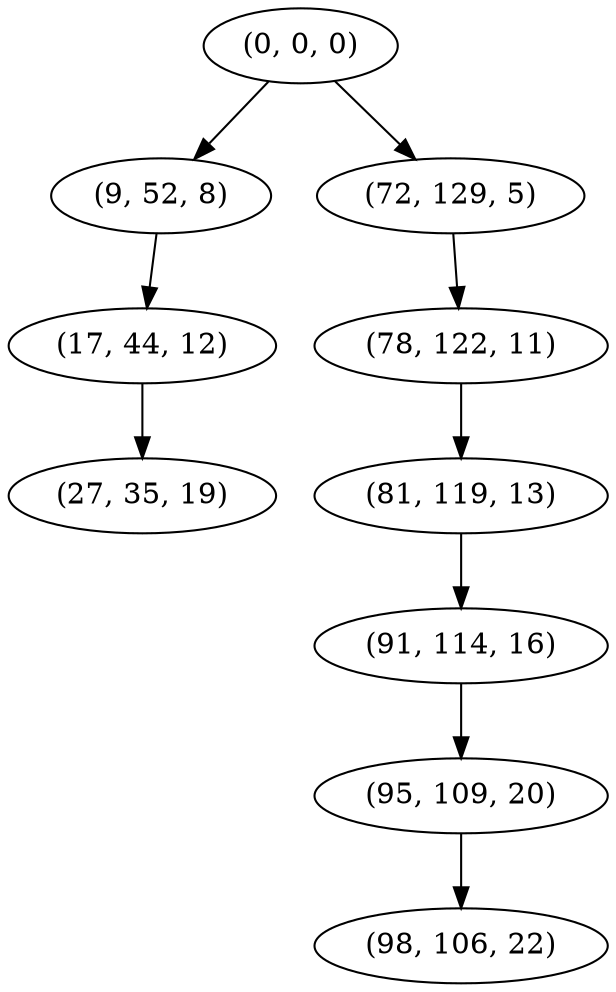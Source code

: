 digraph tree {
    "(0, 0, 0)";
    "(9, 52, 8)";
    "(17, 44, 12)";
    "(27, 35, 19)";
    "(72, 129, 5)";
    "(78, 122, 11)";
    "(81, 119, 13)";
    "(91, 114, 16)";
    "(95, 109, 20)";
    "(98, 106, 22)";
    "(0, 0, 0)" -> "(9, 52, 8)";
    "(0, 0, 0)" -> "(72, 129, 5)";
    "(9, 52, 8)" -> "(17, 44, 12)";
    "(17, 44, 12)" -> "(27, 35, 19)";
    "(72, 129, 5)" -> "(78, 122, 11)";
    "(78, 122, 11)" -> "(81, 119, 13)";
    "(81, 119, 13)" -> "(91, 114, 16)";
    "(91, 114, 16)" -> "(95, 109, 20)";
    "(95, 109, 20)" -> "(98, 106, 22)";
}
